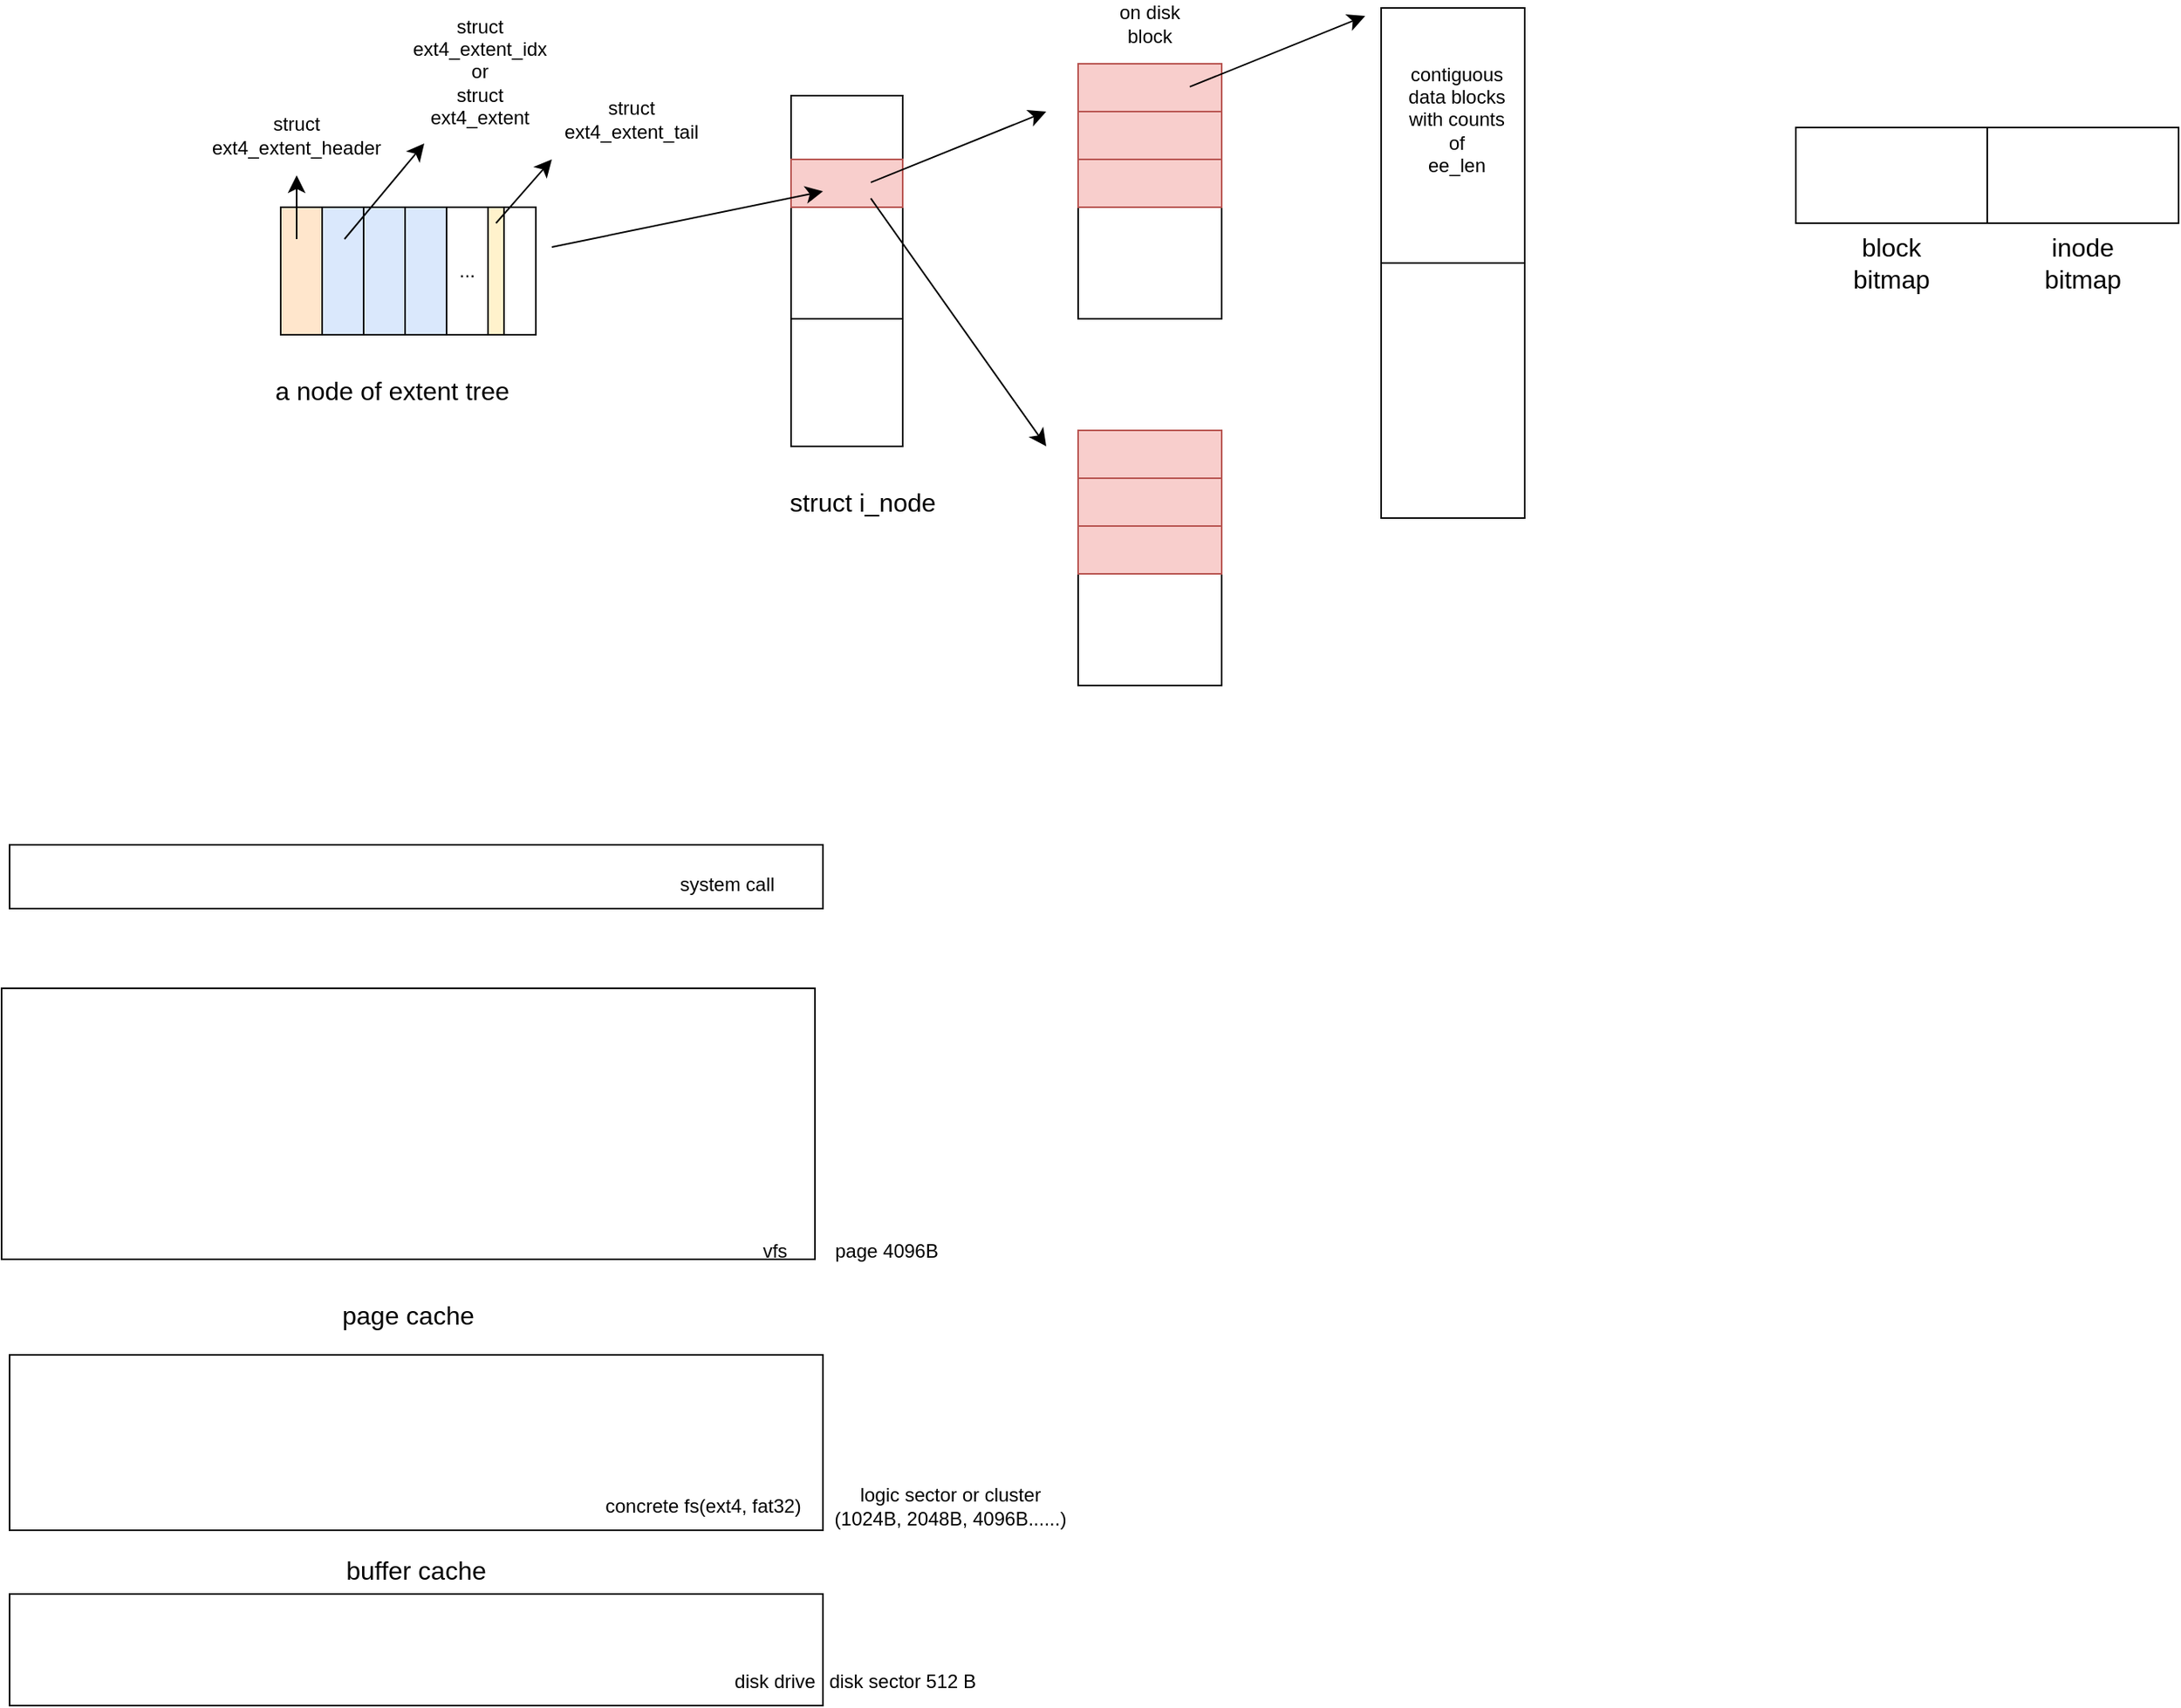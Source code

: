 <mxfile version="21.0.6" type="github">
  <diagram name="Page-1" id="Nf_7jHmQ05PDT4Q4s1YV">
    <mxGraphModel dx="934" dy="659" grid="1" gridSize="10" guides="1" tooltips="1" connect="1" arrows="1" fold="1" page="1" pageScale="1" pageWidth="827" pageHeight="1169" math="0" shadow="0">
      <root>
        <mxCell id="0" />
        <mxCell id="1" parent="0" />
        <mxCell id="XN7-d1IDMOTUhrD0GANI-1" value="" style="rounded=0;whiteSpace=wrap;html=1;" parent="1" vertex="1">
          <mxGeometry x="110" y="550" width="510" height="40" as="geometry" />
        </mxCell>
        <mxCell id="XN7-d1IDMOTUhrD0GANI-2" value="system call" style="text;strokeColor=none;align=center;fillColor=none;html=1;verticalAlign=middle;whiteSpace=wrap;rounded=0;" parent="1" vertex="1">
          <mxGeometry x="500" y="560" width="120" height="30" as="geometry" />
        </mxCell>
        <mxCell id="XN7-d1IDMOTUhrD0GANI-3" value="" style="rounded=0;whiteSpace=wrap;html=1;" parent="1" vertex="1">
          <mxGeometry x="105" y="640" width="510" height="170" as="geometry" />
        </mxCell>
        <mxCell id="XN7-d1IDMOTUhrD0GANI-4" value="vfs" style="text;strokeColor=none;align=center;fillColor=none;html=1;verticalAlign=middle;whiteSpace=wrap;rounded=0;" parent="1" vertex="1">
          <mxGeometry x="560" y="790" width="60" height="30" as="geometry" />
        </mxCell>
        <mxCell id="XN7-d1IDMOTUhrD0GANI-5" value="page 4096B" style="text;strokeColor=none;align=center;fillColor=none;html=1;verticalAlign=middle;whiteSpace=wrap;rounded=0;" parent="1" vertex="1">
          <mxGeometry x="620" y="790" width="80" height="30" as="geometry" />
        </mxCell>
        <mxCell id="XN7-d1IDMOTUhrD0GANI-7" value="" style="rounded=0;whiteSpace=wrap;html=1;" parent="1" vertex="1">
          <mxGeometry x="110" y="870" width="510" height="110" as="geometry" />
        </mxCell>
        <mxCell id="XN7-d1IDMOTUhrD0GANI-9" value="concrete fs(ext4, fat32)" style="text;strokeColor=none;align=center;fillColor=none;html=1;verticalAlign=middle;whiteSpace=wrap;rounded=0;" parent="1" vertex="1">
          <mxGeometry x="470" y="950" width="150" height="30" as="geometry" />
        </mxCell>
        <mxCell id="XN7-d1IDMOTUhrD0GANI-10" value="" style="rounded=0;whiteSpace=wrap;html=1;" parent="1" vertex="1">
          <mxGeometry x="110" y="1020" width="510" height="70" as="geometry" />
        </mxCell>
        <mxCell id="XN7-d1IDMOTUhrD0GANI-11" value="disk drive" style="text;strokeColor=none;align=center;fillColor=none;html=1;verticalAlign=middle;whiteSpace=wrap;rounded=0;" parent="1" vertex="1">
          <mxGeometry x="560" y="1060" width="60" height="30" as="geometry" />
        </mxCell>
        <mxCell id="XN7-d1IDMOTUhrD0GANI-12" value="disk sector 512 B" style="text;strokeColor=none;align=center;fillColor=none;html=1;verticalAlign=middle;whiteSpace=wrap;rounded=0;" parent="1" vertex="1">
          <mxGeometry x="620" y="1060" width="100" height="30" as="geometry" />
        </mxCell>
        <mxCell id="XN7-d1IDMOTUhrD0GANI-13" value="logic sector or cluster&lt;br&gt;(1024B, 2048B, 4096B......)" style="text;strokeColor=none;align=center;fillColor=none;html=1;verticalAlign=middle;whiteSpace=wrap;rounded=0;" parent="1" vertex="1">
          <mxGeometry x="620" y="950" width="160" height="30" as="geometry" />
        </mxCell>
        <mxCell id="XN7-d1IDMOTUhrD0GANI-14" value="page cache" style="text;strokeColor=none;align=center;fillColor=none;html=1;verticalAlign=middle;whiteSpace=wrap;rounded=0;fontSize=16;" parent="1" vertex="1">
          <mxGeometry x="290" y="830" width="140" height="30" as="geometry" />
        </mxCell>
        <mxCell id="XN7-d1IDMOTUhrD0GANI-15" value="buffer cache" style="text;strokeColor=none;align=center;fillColor=none;html=1;verticalAlign=middle;whiteSpace=wrap;rounded=0;fontSize=16;" parent="1" vertex="1">
          <mxGeometry x="295" y="990" width="140" height="30" as="geometry" />
        </mxCell>
        <mxCell id="01RIman0dI4sC2b8uAiO-1" value="" style="rounded=0;whiteSpace=wrap;html=1;fontSize=16;direction=east;" parent="1" vertex="1">
          <mxGeometry x="600" y="80" width="70" height="220" as="geometry" />
        </mxCell>
        <mxCell id="01RIman0dI4sC2b8uAiO-2" value="struct i_node" style="text;strokeColor=none;align=center;fillColor=none;html=1;verticalAlign=middle;whiteSpace=wrap;rounded=0;fontSize=16;" parent="1" vertex="1">
          <mxGeometry x="580" y="320" width="130" height="30" as="geometry" />
        </mxCell>
        <mxCell id="01RIman0dI4sC2b8uAiO-5" value="" style="rounded=0;whiteSpace=wrap;html=1;fontSize=16;" parent="1" vertex="1">
          <mxGeometry x="280" y="150" width="160" height="80" as="geometry" />
        </mxCell>
        <mxCell id="01RIman0dI4sC2b8uAiO-6" value="" style="rounded=0;whiteSpace=wrap;html=1;fontSize=16;fillColor=#ffe6cc;strokeColor=#000000;" parent="1" vertex="1">
          <mxGeometry x="280" y="150" width="26" height="80" as="geometry" />
        </mxCell>
        <mxCell id="01RIman0dI4sC2b8uAiO-7" value="a node of extent tree" style="text;strokeColor=none;align=center;fillColor=none;html=1;verticalAlign=middle;whiteSpace=wrap;rounded=0;fontSize=16;" parent="1" vertex="1">
          <mxGeometry x="250" y="250" width="200" height="30" as="geometry" />
        </mxCell>
        <mxCell id="01RIman0dI4sC2b8uAiO-14" value="struct ext4_extent_header" style="text;strokeColor=none;align=center;fillColor=none;html=1;verticalAlign=middle;whiteSpace=wrap;rounded=0;fontSize=12;fontFamily=Helvetica;fontColor=default;" parent="1" vertex="1">
          <mxGeometry x="260" y="90" width="60" height="30" as="geometry" />
        </mxCell>
        <mxCell id="01RIman0dI4sC2b8uAiO-15" value="" style="rounded=0;whiteSpace=wrap;html=1;fontSize=16;fillColor=#dae8fc;strokeColor=#000000;" parent="1" vertex="1">
          <mxGeometry x="306" y="150" width="26" height="80" as="geometry" />
        </mxCell>
        <mxCell id="01RIman0dI4sC2b8uAiO-18" value="" style="rounded=0;whiteSpace=wrap;html=1;fontSize=16;fillColor=#dae8fc;strokeColor=#000000;" parent="1" vertex="1">
          <mxGeometry x="332" y="150" width="26" height="80" as="geometry" />
        </mxCell>
        <mxCell id="01RIman0dI4sC2b8uAiO-19" value="" style="rounded=0;whiteSpace=wrap;html=1;fontSize=16;fillColor=#dae8fc;strokeColor=#000000;" parent="1" vertex="1">
          <mxGeometry x="358" y="150" width="26" height="80" as="geometry" />
        </mxCell>
        <mxCell id="01RIman0dI4sC2b8uAiO-20" value="" style="rounded=0;whiteSpace=wrap;html=1;fontSize=16;" parent="1" vertex="1">
          <mxGeometry x="384" y="150" width="26" height="80" as="geometry" />
        </mxCell>
        <mxCell id="01RIman0dI4sC2b8uAiO-21" value="..." style="text;strokeColor=none;align=center;fillColor=none;html=1;verticalAlign=middle;whiteSpace=wrap;rounded=0;fontSize=12;fontFamily=Helvetica;fontColor=default;" parent="1" vertex="1">
          <mxGeometry x="367" y="175" width="60" height="30" as="geometry" />
        </mxCell>
        <mxCell id="01RIman0dI4sC2b8uAiO-22" value="" style="rounded=0;whiteSpace=wrap;html=1;fontSize=16;fillColor=#fff2cc;strokeColor=#000000;" parent="1" vertex="1">
          <mxGeometry x="410" y="150" width="10" height="80" as="geometry" />
        </mxCell>
        <mxCell id="01RIman0dI4sC2b8uAiO-23" value="struct ext4_extent_idx&lt;br&gt;or&lt;br&gt;struct&lt;br&gt;ext4_extent" style="text;strokeColor=none;align=center;fillColor=none;html=1;verticalAlign=middle;whiteSpace=wrap;rounded=0;fontSize=12;fontFamily=Helvetica;fontColor=default;" parent="1" vertex="1">
          <mxGeometry x="375" y="50" width="60" height="30" as="geometry" />
        </mxCell>
        <mxCell id="01RIman0dI4sC2b8uAiO-25" value="" style="edgeStyle=none;orthogonalLoop=1;jettySize=auto;html=1;rounded=0;labelBackgroundColor=default;strokeColor=default;fontFamily=Helvetica;fontSize=12;fontColor=default;endArrow=classic;endFill=1;startSize=8;endSize=8;shape=connector;curved=1;" parent="1" edge="1">
          <mxGeometry width="120" relative="1" as="geometry">
            <mxPoint x="290" y="170" as="sourcePoint" />
            <mxPoint x="290" y="130" as="targetPoint" />
            <Array as="points" />
          </mxGeometry>
        </mxCell>
        <mxCell id="01RIman0dI4sC2b8uAiO-28" value="" style="edgeStyle=none;orthogonalLoop=1;jettySize=auto;html=1;rounded=0;labelBackgroundColor=default;strokeColor=default;fontFamily=Helvetica;fontSize=12;fontColor=default;endArrow=classic;endFill=1;startSize=8;endSize=8;shape=connector;curved=1;" parent="1" edge="1">
          <mxGeometry width="120" relative="1" as="geometry">
            <mxPoint x="320" y="170" as="sourcePoint" />
            <mxPoint x="370" y="110" as="targetPoint" />
            <Array as="points" />
          </mxGeometry>
        </mxCell>
        <mxCell id="01RIman0dI4sC2b8uAiO-29" value="struct&lt;br&gt;ext4_extent_tail" style="text;strokeColor=none;align=center;fillColor=none;html=1;verticalAlign=middle;whiteSpace=wrap;rounded=0;fontSize=12;fontFamily=Helvetica;fontColor=default;" parent="1" vertex="1">
          <mxGeometry x="470" y="80" width="60" height="30" as="geometry" />
        </mxCell>
        <mxCell id="01RIman0dI4sC2b8uAiO-30" value="" style="edgeStyle=none;orthogonalLoop=1;jettySize=auto;html=1;rounded=0;labelBackgroundColor=default;strokeColor=default;fontFamily=Helvetica;fontSize=12;fontColor=default;endArrow=classic;endFill=1;startSize=8;endSize=8;shape=connector;curved=1;" parent="1" edge="1">
          <mxGeometry width="120" relative="1" as="geometry">
            <mxPoint x="415" y="160" as="sourcePoint" />
            <mxPoint x="450" y="120" as="targetPoint" />
            <Array as="points" />
          </mxGeometry>
        </mxCell>
        <mxCell id="01RIman0dI4sC2b8uAiO-48" value="" style="rounded=0;whiteSpace=wrap;html=1;fontFamily=Helvetica;fontSize=12;fontColor=default;" parent="1" vertex="1">
          <mxGeometry x="600" y="120" width="70" height="100" as="geometry" />
        </mxCell>
        <mxCell id="01RIman0dI4sC2b8uAiO-55" value="" style="rounded=0;whiteSpace=wrap;html=1;fontFamily=Helvetica;fontSize=12;fillColor=#f8cecc;strokeColor=#b85450;" parent="1" vertex="1">
          <mxGeometry x="600" y="120" width="70" height="30" as="geometry" />
        </mxCell>
        <mxCell id="01RIman0dI4sC2b8uAiO-57" value="" style="edgeStyle=none;orthogonalLoop=1;jettySize=auto;html=1;rounded=0;labelBackgroundColor=default;strokeColor=default;fontFamily=Helvetica;fontSize=12;fontColor=default;endArrow=classic;endFill=1;startSize=8;endSize=8;shape=connector;curved=1;" parent="1" edge="1">
          <mxGeometry width="120" relative="1" as="geometry">
            <mxPoint x="650" y="134.47" as="sourcePoint" />
            <mxPoint x="760" y="90" as="targetPoint" />
            <Array as="points" />
          </mxGeometry>
        </mxCell>
        <mxCell id="01RIman0dI4sC2b8uAiO-59" value="" style="edgeStyle=none;orthogonalLoop=1;jettySize=auto;html=1;rounded=0;labelBackgroundColor=default;strokeColor=default;fontFamily=Helvetica;fontSize=12;fontColor=default;endArrow=classic;endFill=1;startSize=8;endSize=8;shape=connector;curved=1;entryX=0.286;entryY=0.667;entryDx=0;entryDy=0;entryPerimeter=0;" parent="1" target="01RIman0dI4sC2b8uAiO-55" edge="1">
          <mxGeometry width="120" relative="1" as="geometry">
            <mxPoint x="450" y="175" as="sourcePoint" />
            <mxPoint x="570" y="175" as="targetPoint" />
            <Array as="points" />
          </mxGeometry>
        </mxCell>
        <mxCell id="01RIman0dI4sC2b8uAiO-60" value="" style="whiteSpace=wrap;html=1;fontFamily=Helvetica;fontSize=12;fontColor=default;" parent="1" vertex="1">
          <mxGeometry x="780" y="60" width="90" height="160" as="geometry" />
        </mxCell>
        <mxCell id="01RIman0dI4sC2b8uAiO-62" value="on disk block" style="text;strokeColor=none;align=center;fillColor=none;html=1;verticalAlign=middle;whiteSpace=wrap;rounded=0;fontSize=12;fontFamily=Helvetica;fontColor=default;" parent="1" vertex="1">
          <mxGeometry x="795" y="20" width="60" height="30" as="geometry" />
        </mxCell>
        <mxCell id="01RIman0dI4sC2b8uAiO-63" value="" style="edgeStyle=none;orthogonalLoop=1;jettySize=auto;html=1;rounded=0;labelBackgroundColor=default;strokeColor=default;fontFamily=Helvetica;fontSize=12;fontColor=default;endArrow=classic;endFill=1;startSize=8;endSize=8;shape=connector;curved=1;" parent="1" edge="1">
          <mxGeometry width="120" relative="1" as="geometry">
            <mxPoint x="650" y="144.47" as="sourcePoint" />
            <mxPoint x="760" y="300" as="targetPoint" />
            <Array as="points" />
          </mxGeometry>
        </mxCell>
        <mxCell id="01RIman0dI4sC2b8uAiO-64" value="" style="whiteSpace=wrap;html=1;fontFamily=Helvetica;fontSize=12;fontColor=default;" parent="1" vertex="1">
          <mxGeometry x="780" y="290" width="90" height="160" as="geometry" />
        </mxCell>
        <mxCell id="01RIman0dI4sC2b8uAiO-65" value="" style="rounded=0;whiteSpace=wrap;html=1;fontFamily=Helvetica;fontSize=12;fillColor=#f8cecc;strokeColor=#b85450;" parent="1" vertex="1">
          <mxGeometry x="780" y="60" width="90" height="30" as="geometry" />
        </mxCell>
        <mxCell id="01RIman0dI4sC2b8uAiO-66" value="" style="rounded=0;whiteSpace=wrap;html=1;fontFamily=Helvetica;fontSize=12;fillColor=#f8cecc;strokeColor=#b85450;" parent="1" vertex="1">
          <mxGeometry x="780" y="90" width="90" height="30" as="geometry" />
        </mxCell>
        <mxCell id="01RIman0dI4sC2b8uAiO-67" value="" style="rounded=0;whiteSpace=wrap;html=1;fontFamily=Helvetica;fontSize=12;fillColor=#f8cecc;strokeColor=#b85450;" parent="1" vertex="1">
          <mxGeometry x="780" y="120" width="90" height="30" as="geometry" />
        </mxCell>
        <mxCell id="01RIman0dI4sC2b8uAiO-68" value="" style="rounded=0;whiteSpace=wrap;html=1;fontFamily=Helvetica;fontSize=12;fillColor=#f8cecc;strokeColor=#b85450;" parent="1" vertex="1">
          <mxGeometry x="780" y="290" width="90" height="30" as="geometry" />
        </mxCell>
        <mxCell id="01RIman0dI4sC2b8uAiO-69" value="" style="rounded=0;whiteSpace=wrap;html=1;fontFamily=Helvetica;fontSize=12;fillColor=#f8cecc;strokeColor=#b85450;" parent="1" vertex="1">
          <mxGeometry x="780" y="320" width="90" height="30" as="geometry" />
        </mxCell>
        <mxCell id="01RIman0dI4sC2b8uAiO-70" value="" style="rounded=0;whiteSpace=wrap;html=1;fontFamily=Helvetica;fontSize=12;fillColor=#f8cecc;strokeColor=#b85450;" parent="1" vertex="1">
          <mxGeometry x="780" y="350" width="90" height="30" as="geometry" />
        </mxCell>
        <mxCell id="01RIman0dI4sC2b8uAiO-71" value="" style="edgeStyle=none;orthogonalLoop=1;jettySize=auto;html=1;rounded=0;labelBackgroundColor=default;strokeColor=default;fontFamily=Helvetica;fontSize=12;fontColor=default;endArrow=classic;endFill=1;startSize=8;endSize=8;shape=connector;curved=1;" parent="1" edge="1">
          <mxGeometry width="120" relative="1" as="geometry">
            <mxPoint x="850" y="74.47" as="sourcePoint" />
            <mxPoint x="960" y="30" as="targetPoint" />
            <Array as="points" />
          </mxGeometry>
        </mxCell>
        <mxCell id="01RIman0dI4sC2b8uAiO-73" value="" style="whiteSpace=wrap;html=1;fontFamily=Helvetica;fontSize=12;fontColor=default;" parent="1" vertex="1">
          <mxGeometry x="970" y="25" width="90" height="160" as="geometry" />
        </mxCell>
        <mxCell id="01RIman0dI4sC2b8uAiO-75" value="contiguous&lt;br&gt;data blocks&lt;br&gt;with counts of&lt;br&gt;ee_len" style="text;strokeColor=none;align=center;fillColor=none;html=1;verticalAlign=middle;whiteSpace=wrap;rounded=0;fontSize=12;fontFamily=Helvetica;fontColor=default;" parent="1" vertex="1">
          <mxGeometry x="985" y="80" width="65" height="30" as="geometry" />
        </mxCell>
        <mxCell id="01RIman0dI4sC2b8uAiO-77" value="" style="whiteSpace=wrap;html=1;fontFamily=Helvetica;fontSize=12;fontColor=default;" parent="1" vertex="1">
          <mxGeometry x="970" y="185" width="90" height="160" as="geometry" />
        </mxCell>
        <mxCell id="xjSyadQtOKChHesJTP-h-1" value="" style="rounded=0;whiteSpace=wrap;html=1;fontSize=16;" parent="1" vertex="1">
          <mxGeometry x="1230" y="100" width="120" height="60" as="geometry" />
        </mxCell>
        <mxCell id="xjSyadQtOKChHesJTP-h-2" value="" style="rounded=0;whiteSpace=wrap;html=1;fontSize=16;" parent="1" vertex="1">
          <mxGeometry x="1350" y="100" width="120" height="60" as="geometry" />
        </mxCell>
        <mxCell id="xjSyadQtOKChHesJTP-h-3" value="block bitmap" style="text;strokeColor=none;align=center;fillColor=none;html=1;verticalAlign=middle;whiteSpace=wrap;rounded=0;fontSize=16;" parent="1" vertex="1">
          <mxGeometry x="1260" y="170" width="60" height="30" as="geometry" />
        </mxCell>
        <mxCell id="xjSyadQtOKChHesJTP-h-4" value="inode bitmap" style="text;strokeColor=none;align=center;fillColor=none;html=1;verticalAlign=middle;whiteSpace=wrap;rounded=0;fontSize=16;" parent="1" vertex="1">
          <mxGeometry x="1380" y="170" width="60" height="30" as="geometry" />
        </mxCell>
      </root>
    </mxGraphModel>
  </diagram>
</mxfile>
